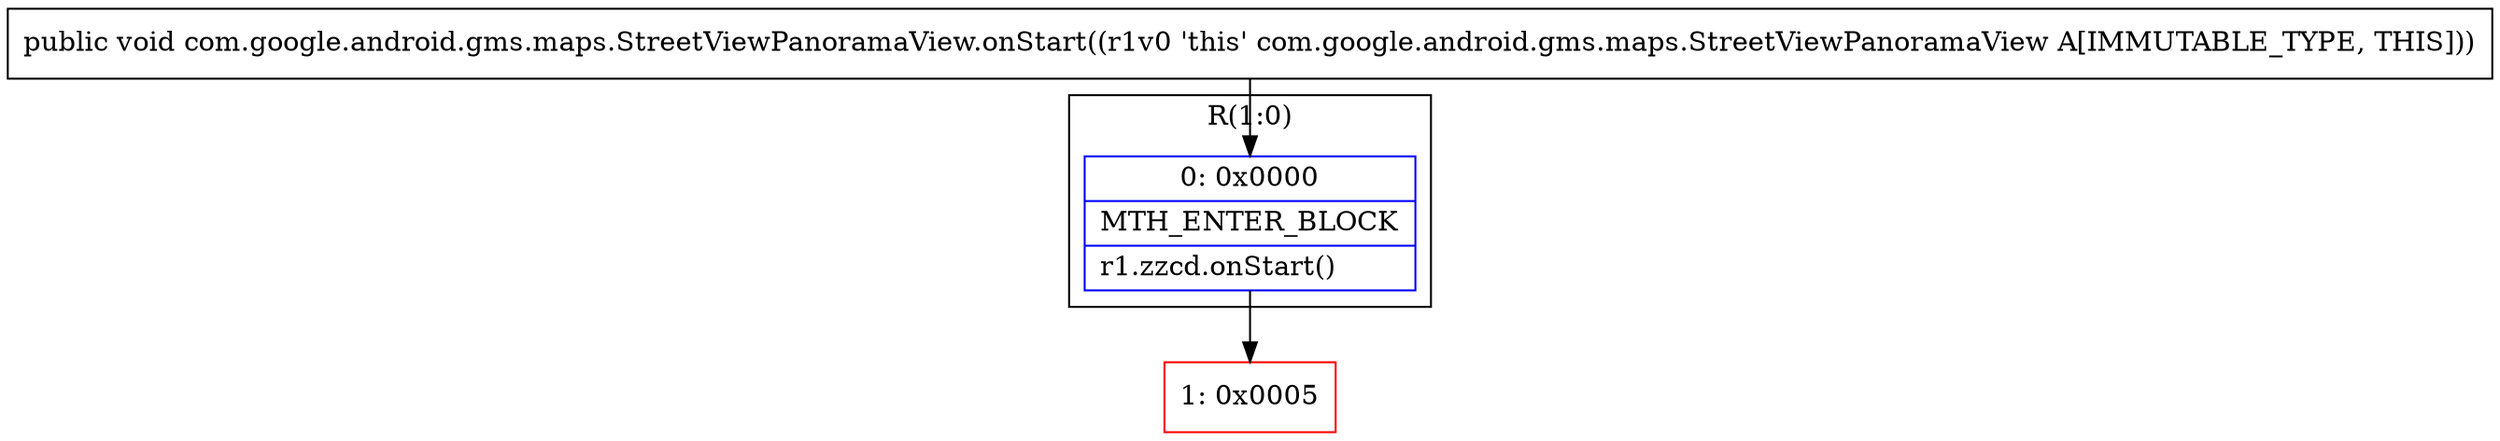 digraph "CFG forcom.google.android.gms.maps.StreetViewPanoramaView.onStart()V" {
subgraph cluster_Region_1839002030 {
label = "R(1:0)";
node [shape=record,color=blue];
Node_0 [shape=record,label="{0\:\ 0x0000|MTH_ENTER_BLOCK\l|r1.zzcd.onStart()\l}"];
}
Node_1 [shape=record,color=red,label="{1\:\ 0x0005}"];
MethodNode[shape=record,label="{public void com.google.android.gms.maps.StreetViewPanoramaView.onStart((r1v0 'this' com.google.android.gms.maps.StreetViewPanoramaView A[IMMUTABLE_TYPE, THIS])) }"];
MethodNode -> Node_0;
Node_0 -> Node_1;
}

